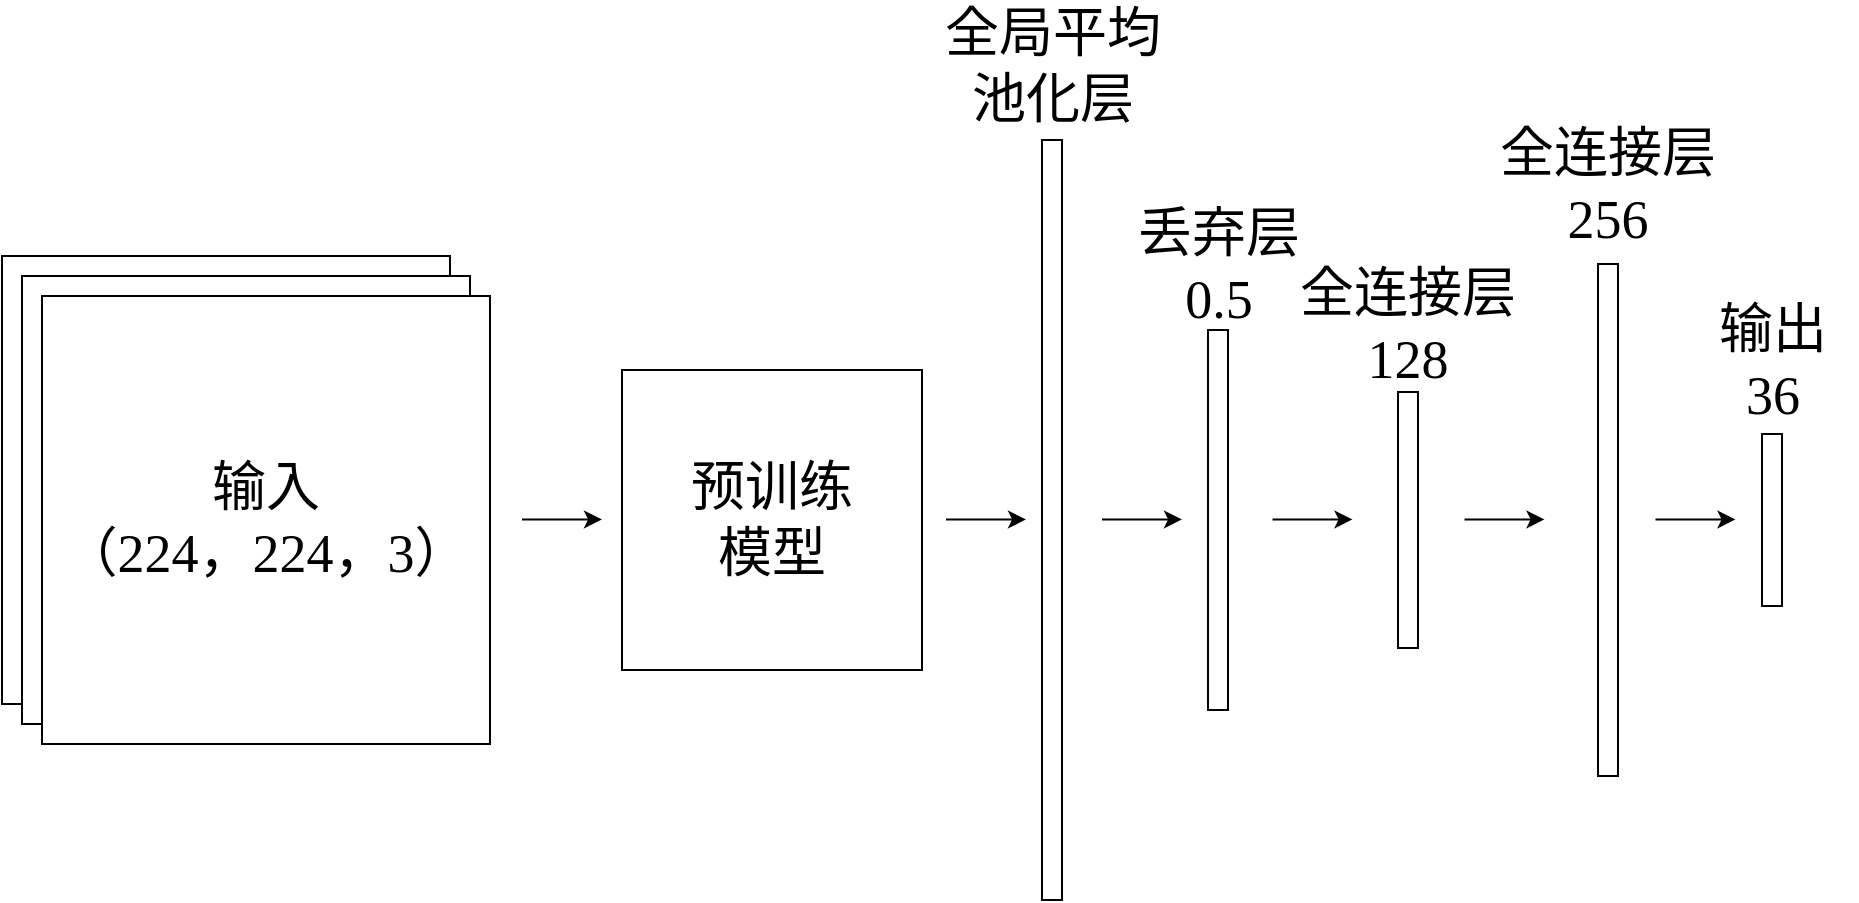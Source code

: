 <mxfile version="26.2.13">
  <diagram name="第 1 页" id="A8gfw-hr5cQf_k9Pkr5Y">
    <mxGraphModel dx="1118" dy="682" grid="1" gridSize="10" guides="1" tooltips="1" connect="1" arrows="1" fold="1" page="1" pageScale="1" pageWidth="827" pageHeight="1169" math="0" shadow="0">
      <root>
        <mxCell id="0" />
        <mxCell id="1" parent="0" />
        <mxCell id="sXD7DO24lxWrW15S7Pkw-1" value="" style="rounded=0;whiteSpace=wrap;html=1;fontFamily=Times New Roman;fontSize=27;" parent="1" vertex="1">
          <mxGeometry x="60" y="310" width="224" height="224" as="geometry" />
        </mxCell>
        <mxCell id="sXD7DO24lxWrW15S7Pkw-2" value="" style="rounded=0;whiteSpace=wrap;html=1;fontFamily=Times New Roman;fontSize=27;" parent="1" vertex="1">
          <mxGeometry x="70" y="320" width="224" height="224" as="geometry" />
        </mxCell>
        <mxCell id="sXD7DO24lxWrW15S7Pkw-3" value="输入&lt;br&gt;&lt;div&gt;（224，224，3）&lt;/div&gt;" style="rounded=0;whiteSpace=wrap;html=1;fontSize=27;fontFamily=Times New Roman;" parent="1" vertex="1">
          <mxGeometry x="80" y="330" width="224" height="224" as="geometry" />
        </mxCell>
        <mxCell id="sXD7DO24lxWrW15S7Pkw-4" value="预训练&lt;div&gt;模型&lt;/div&gt;" style="rounded=0;whiteSpace=wrap;html=1;fontSize=27;fontFamily=Times New Roman;" parent="1" vertex="1">
          <mxGeometry x="370" y="367" width="150" height="150" as="geometry" />
        </mxCell>
        <mxCell id="sXD7DO24lxWrW15S7Pkw-5" value="" style="rounded=0;whiteSpace=wrap;html=1;fontFamily=Times New Roman;fontSize=27;" parent="1" vertex="1">
          <mxGeometry x="580" y="252" width="10" height="380" as="geometry" />
        </mxCell>
        <mxCell id="sXD7DO24lxWrW15S7Pkw-6" value="" style="rounded=0;whiteSpace=wrap;html=1;fontFamily=Times New Roman;fontSize=27;" parent="1" vertex="1">
          <mxGeometry x="858" y="314" width="10" height="256" as="geometry" />
        </mxCell>
        <mxCell id="sXD7DO24lxWrW15S7Pkw-9" value="&lt;div&gt;全局平均&lt;/div&gt;&lt;div&gt;池化层&lt;/div&gt;" style="text;html=1;align=center;verticalAlign=middle;whiteSpace=wrap;rounded=0;fontSize=27;fontFamily=Times New Roman;" parent="1" vertex="1">
          <mxGeometry x="512.5" y="200" width="145" height="30" as="geometry" />
        </mxCell>
        <mxCell id="sXD7DO24lxWrW15S7Pkw-11" value="全连接层&lt;br&gt;&lt;div&gt;256&lt;/div&gt;" style="text;html=1;align=center;verticalAlign=middle;whiteSpace=wrap;rounded=0;fontSize=27;fontFamily=Times New Roman;" parent="1" vertex="1">
          <mxGeometry x="799.25" y="260" width="127.5" height="30" as="geometry" />
        </mxCell>
        <mxCell id="sXD7DO24lxWrW15S7Pkw-12" value="" style="rounded=0;whiteSpace=wrap;html=1;fontFamily=Times New Roman;fontSize=27;" parent="1" vertex="1">
          <mxGeometry x="940" y="399" width="10" height="86" as="geometry" />
        </mxCell>
        <mxCell id="sXD7DO24lxWrW15S7Pkw-14" value="输出&lt;br&gt;&lt;div&gt;36&lt;/div&gt;" style="text;html=1;align=center;verticalAlign=middle;whiteSpace=wrap;rounded=0;fontSize=27;fontFamily=Times New Roman;" parent="1" vertex="1">
          <mxGeometry x="902.5" y="348" width="85" height="30" as="geometry" />
        </mxCell>
        <mxCell id="unxIJNK9Pax7AEAtR1sh-1" value="" style="rounded=0;whiteSpace=wrap;html=1;fontFamily=Times New Roman;fontSize=27;" parent="1" vertex="1">
          <mxGeometry x="758" y="378" width="10" height="128" as="geometry" />
        </mxCell>
        <mxCell id="unxIJNK9Pax7AEAtR1sh-2" value="全连接层&lt;br&gt;&lt;div&gt;128&lt;/div&gt;" style="text;html=1;align=center;verticalAlign=middle;whiteSpace=wrap;rounded=0;fontSize=27;fontFamily=Times New Roman;" parent="1" vertex="1">
          <mxGeometry x="699.25" y="330" width="127.5" height="30" as="geometry" />
        </mxCell>
        <mxCell id="Zha8jt2B-QvJhp6QKBeR-2" value="" style="rounded=0;whiteSpace=wrap;html=1;fontFamily=Times New Roman;fontSize=27;" parent="1" vertex="1">
          <mxGeometry x="663" y="347" width="10" height="190" as="geometry" />
        </mxCell>
        <mxCell id="Zha8jt2B-QvJhp6QKBeR-6" value="&lt;div&gt;丢弃层&lt;/div&gt;&lt;div&gt;0.5&lt;/div&gt;" style="text;html=1;align=center;verticalAlign=middle;whiteSpace=wrap;rounded=0;fontSize=27;fontFamily=Times New Roman;" parent="1" vertex="1">
          <mxGeometry x="595.5" y="300" width="145" height="30" as="geometry" />
        </mxCell>
        <mxCell id="Zha8jt2B-QvJhp6QKBeR-7" value="" style="endArrow=classic;html=1;rounded=0;" parent="1" edge="1">
          <mxGeometry width="50" height="50" relative="1" as="geometry">
            <mxPoint x="320" y="441.71" as="sourcePoint" />
            <mxPoint x="360" y="441.71" as="targetPoint" />
          </mxGeometry>
        </mxCell>
        <mxCell id="Zha8jt2B-QvJhp6QKBeR-8" value="" style="endArrow=classic;html=1;rounded=0;" parent="1" edge="1">
          <mxGeometry width="50" height="50" relative="1" as="geometry">
            <mxPoint x="532" y="441.71" as="sourcePoint" />
            <mxPoint x="572" y="441.71" as="targetPoint" />
          </mxGeometry>
        </mxCell>
        <mxCell id="Zha8jt2B-QvJhp6QKBeR-9" value="" style="endArrow=classic;html=1;rounded=0;" parent="1" edge="1">
          <mxGeometry width="50" height="50" relative="1" as="geometry">
            <mxPoint x="610" y="441.71" as="sourcePoint" />
            <mxPoint x="650" y="441.71" as="targetPoint" />
          </mxGeometry>
        </mxCell>
        <mxCell id="Zha8jt2B-QvJhp6QKBeR-10" value="" style="endArrow=classic;html=1;rounded=0;" parent="1" edge="1">
          <mxGeometry width="50" height="50" relative="1" as="geometry">
            <mxPoint x="695.25" y="441.71" as="sourcePoint" />
            <mxPoint x="735.25" y="441.71" as="targetPoint" />
          </mxGeometry>
        </mxCell>
        <mxCell id="Zha8jt2B-QvJhp6QKBeR-11" value="" style="endArrow=classic;html=1;rounded=0;" parent="1" edge="1">
          <mxGeometry width="50" height="50" relative="1" as="geometry">
            <mxPoint x="791.25" y="441.71" as="sourcePoint" />
            <mxPoint x="831.25" y="441.71" as="targetPoint" />
          </mxGeometry>
        </mxCell>
        <mxCell id="Zha8jt2B-QvJhp6QKBeR-12" value="" style="endArrow=classic;html=1;rounded=0;" parent="1" edge="1">
          <mxGeometry width="50" height="50" relative="1" as="geometry">
            <mxPoint x="886.75" y="441.71" as="sourcePoint" />
            <mxPoint x="926.75" y="441.71" as="targetPoint" />
          </mxGeometry>
        </mxCell>
      </root>
    </mxGraphModel>
  </diagram>
</mxfile>
